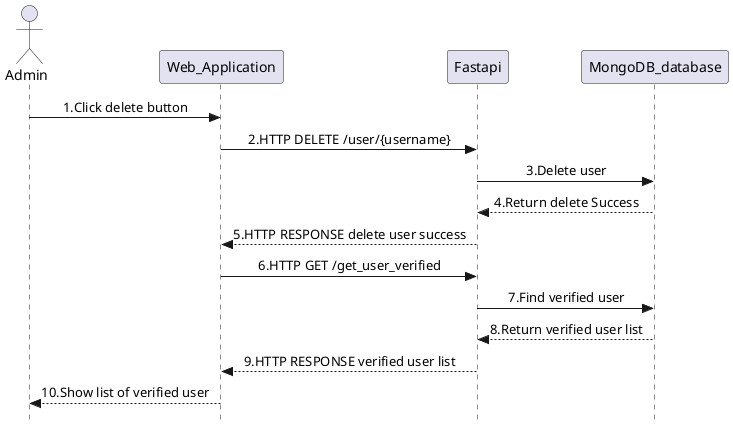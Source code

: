 @startuml Roof_Surface_Admin_deleteUser
skinparam Style strictuml
skinparam SequenceMessageAlignment center
actor Admin as admin
participant Web_Application as web_app
participant Fastapi as fastapi
participant MongoDB_database as base

admin -> web_app : 1.Click delete button
web_app -> fastapi : 2.HTTP DELETE /user/{username}
fastapi -> base : 3.Delete user
base --> fastapi : 4.Return delete Success
fastapi --> web_app : 5.HTTP RESPONSE delete user success
web_app -> fastapi : 6.HTTP GET /get_user_verified
fastapi -> base : 7.Find verified user
base --> fastapi : 8.Return verified user list
fastapi --> web_app : 9.HTTP RESPONSE verified user list
web_app --> admin : 10.Show list of verified user

@enduml